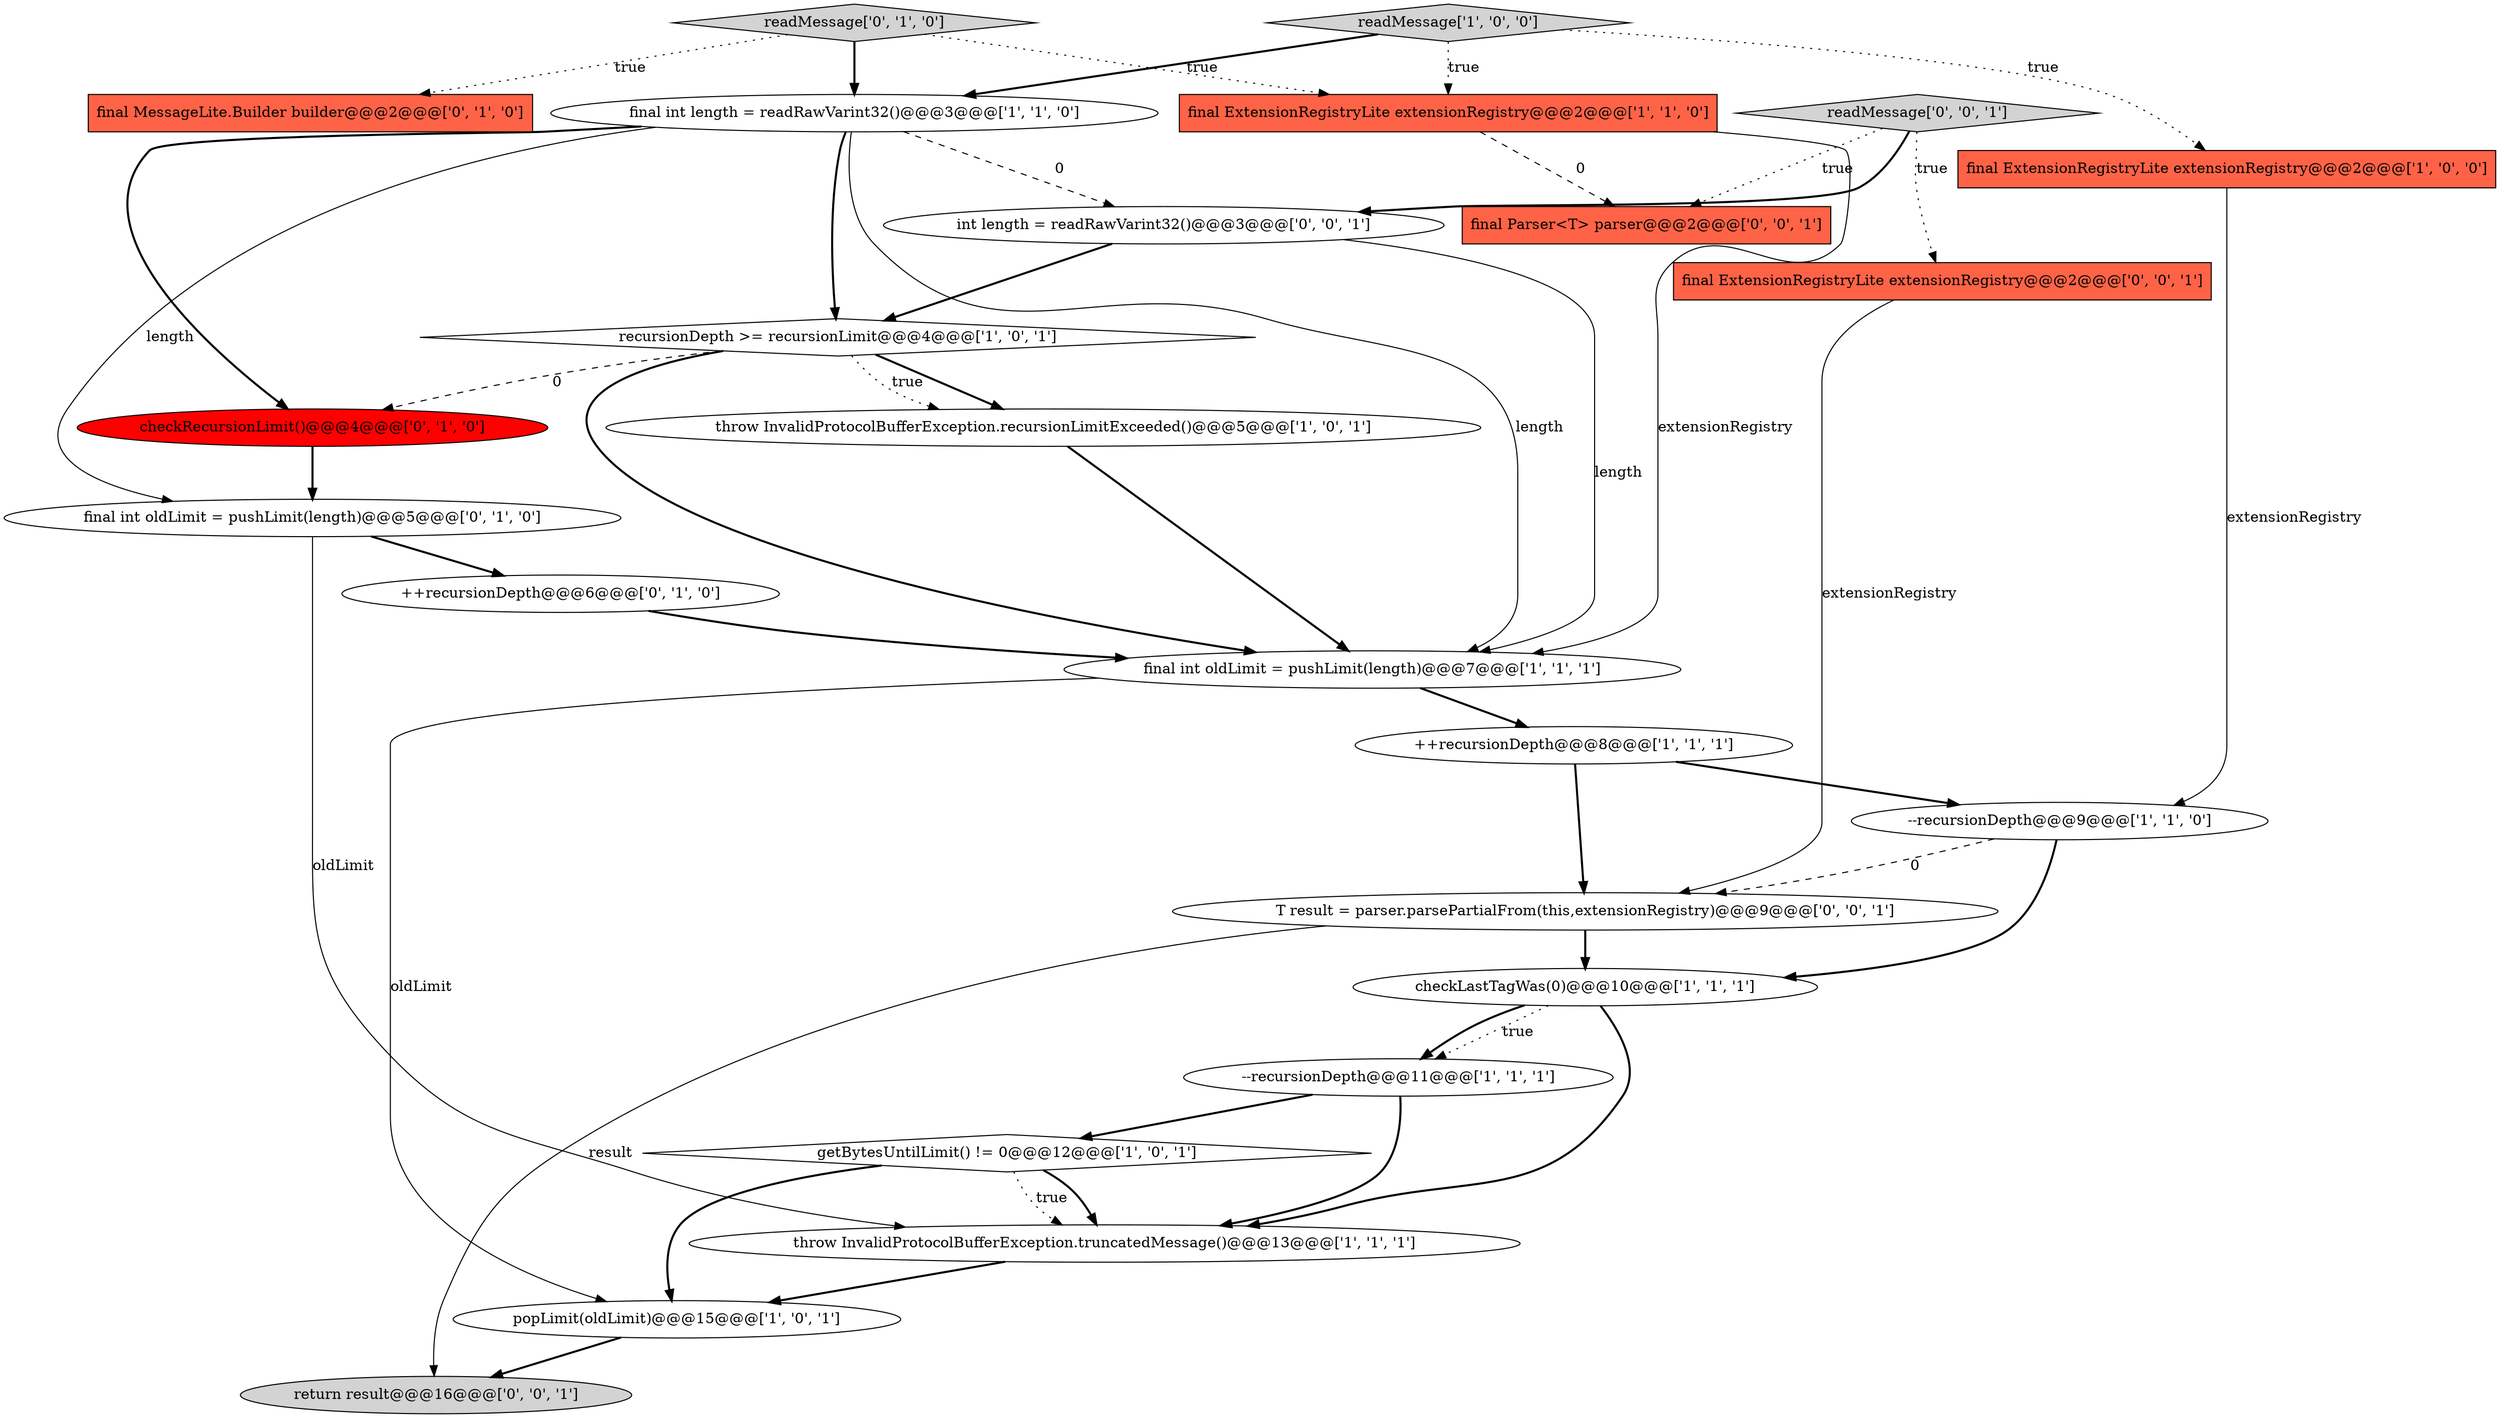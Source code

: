 digraph {
6 [style = filled, label = "final int length = readRawVarint32()@@@3@@@['1', '1', '0']", fillcolor = white, shape = ellipse image = "AAA0AAABBB1BBB"];
22 [style = filled, label = "final Parser<T> parser@@@2@@@['0', '0', '1']", fillcolor = tomato, shape = box image = "AAA0AAABBB3BBB"];
18 [style = filled, label = "checkRecursionLimit()@@@4@@@['0', '1', '0']", fillcolor = red, shape = ellipse image = "AAA1AAABBB2BBB"];
5 [style = filled, label = "throw InvalidProtocolBufferException.truncatedMessage()@@@13@@@['1', '1', '1']", fillcolor = white, shape = ellipse image = "AAA0AAABBB1BBB"];
12 [style = filled, label = "throw InvalidProtocolBufferException.recursionLimitExceeded()@@@5@@@['1', '0', '1']", fillcolor = white, shape = ellipse image = "AAA0AAABBB1BBB"];
21 [style = filled, label = "T result = parser.parsePartialFrom(this,extensionRegistry)@@@9@@@['0', '0', '1']", fillcolor = white, shape = ellipse image = "AAA0AAABBB3BBB"];
4 [style = filled, label = "recursionDepth >= recursionLimit@@@4@@@['1', '0', '1']", fillcolor = white, shape = diamond image = "AAA0AAABBB1BBB"];
9 [style = filled, label = "popLimit(oldLimit)@@@15@@@['1', '0', '1']", fillcolor = white, shape = ellipse image = "AAA0AAABBB1BBB"];
17 [style = filled, label = "readMessage['0', '1', '0']", fillcolor = lightgray, shape = diamond image = "AAA0AAABBB2BBB"];
16 [style = filled, label = "++recursionDepth@@@6@@@['0', '1', '0']", fillcolor = white, shape = ellipse image = "AAA0AAABBB2BBB"];
24 [style = filled, label = "readMessage['0', '0', '1']", fillcolor = lightgray, shape = diamond image = "AAA0AAABBB3BBB"];
14 [style = filled, label = "final int oldLimit = pushLimit(length)@@@5@@@['0', '1', '0']", fillcolor = white, shape = ellipse image = "AAA0AAABBB2BBB"];
10 [style = filled, label = "readMessage['1', '0', '0']", fillcolor = lightgray, shape = diamond image = "AAA0AAABBB1BBB"];
3 [style = filled, label = "--recursionDepth@@@11@@@['1', '1', '1']", fillcolor = white, shape = ellipse image = "AAA0AAABBB1BBB"];
2 [style = filled, label = "--recursionDepth@@@9@@@['1', '1', '0']", fillcolor = white, shape = ellipse image = "AAA0AAABBB1BBB"];
23 [style = filled, label = "return result@@@16@@@['0', '0', '1']", fillcolor = lightgray, shape = ellipse image = "AAA0AAABBB3BBB"];
19 [style = filled, label = "int length = readRawVarint32()@@@3@@@['0', '0', '1']", fillcolor = white, shape = ellipse image = "AAA0AAABBB3BBB"];
13 [style = filled, label = "checkLastTagWas(0)@@@10@@@['1', '1', '1']", fillcolor = white, shape = ellipse image = "AAA0AAABBB1BBB"];
0 [style = filled, label = "final int oldLimit = pushLimit(length)@@@7@@@['1', '1', '1']", fillcolor = white, shape = ellipse image = "AAA0AAABBB1BBB"];
7 [style = filled, label = "++recursionDepth@@@8@@@['1', '1', '1']", fillcolor = white, shape = ellipse image = "AAA0AAABBB1BBB"];
1 [style = filled, label = "final ExtensionRegistryLite extensionRegistry@@@2@@@['1', '0', '0']", fillcolor = tomato, shape = box image = "AAA0AAABBB1BBB"];
20 [style = filled, label = "final ExtensionRegistryLite extensionRegistry@@@2@@@['0', '0', '1']", fillcolor = tomato, shape = box image = "AAA0AAABBB3BBB"];
8 [style = filled, label = "getBytesUntilLimit() != 0@@@12@@@['1', '0', '1']", fillcolor = white, shape = diamond image = "AAA0AAABBB1BBB"];
15 [style = filled, label = "final MessageLite.Builder builder@@@2@@@['0', '1', '0']", fillcolor = tomato, shape = box image = "AAA0AAABBB2BBB"];
11 [style = filled, label = "final ExtensionRegistryLite extensionRegistry@@@2@@@['1', '1', '0']", fillcolor = tomato, shape = box image = "AAA0AAABBB1BBB"];
14->16 [style = bold, label=""];
4->18 [style = dashed, label="0"];
21->23 [style = solid, label="result"];
16->0 [style = bold, label=""];
24->19 [style = bold, label=""];
6->14 [style = solid, label="length"];
5->9 [style = bold, label=""];
13->3 [style = dotted, label="true"];
17->6 [style = bold, label=""];
6->18 [style = bold, label=""];
6->0 [style = solid, label="length"];
11->22 [style = dashed, label="0"];
0->9 [style = solid, label="oldLimit"];
11->0 [style = solid, label="extensionRegistry"];
12->0 [style = bold, label=""];
10->6 [style = bold, label=""];
4->0 [style = bold, label=""];
2->13 [style = bold, label=""];
0->7 [style = bold, label=""];
9->23 [style = bold, label=""];
20->21 [style = solid, label="extensionRegistry"];
6->4 [style = bold, label=""];
3->5 [style = bold, label=""];
17->15 [style = dotted, label="true"];
13->3 [style = bold, label=""];
8->5 [style = bold, label=""];
2->21 [style = dashed, label="0"];
8->5 [style = dotted, label="true"];
10->11 [style = dotted, label="true"];
7->2 [style = bold, label=""];
24->22 [style = dotted, label="true"];
3->8 [style = bold, label=""];
1->2 [style = solid, label="extensionRegistry"];
24->20 [style = dotted, label="true"];
6->19 [style = dashed, label="0"];
8->9 [style = bold, label=""];
19->0 [style = solid, label="length"];
13->5 [style = bold, label=""];
4->12 [style = bold, label=""];
7->21 [style = bold, label=""];
19->4 [style = bold, label=""];
10->1 [style = dotted, label="true"];
14->5 [style = solid, label="oldLimit"];
4->12 [style = dotted, label="true"];
18->14 [style = bold, label=""];
21->13 [style = bold, label=""];
17->11 [style = dotted, label="true"];
}
